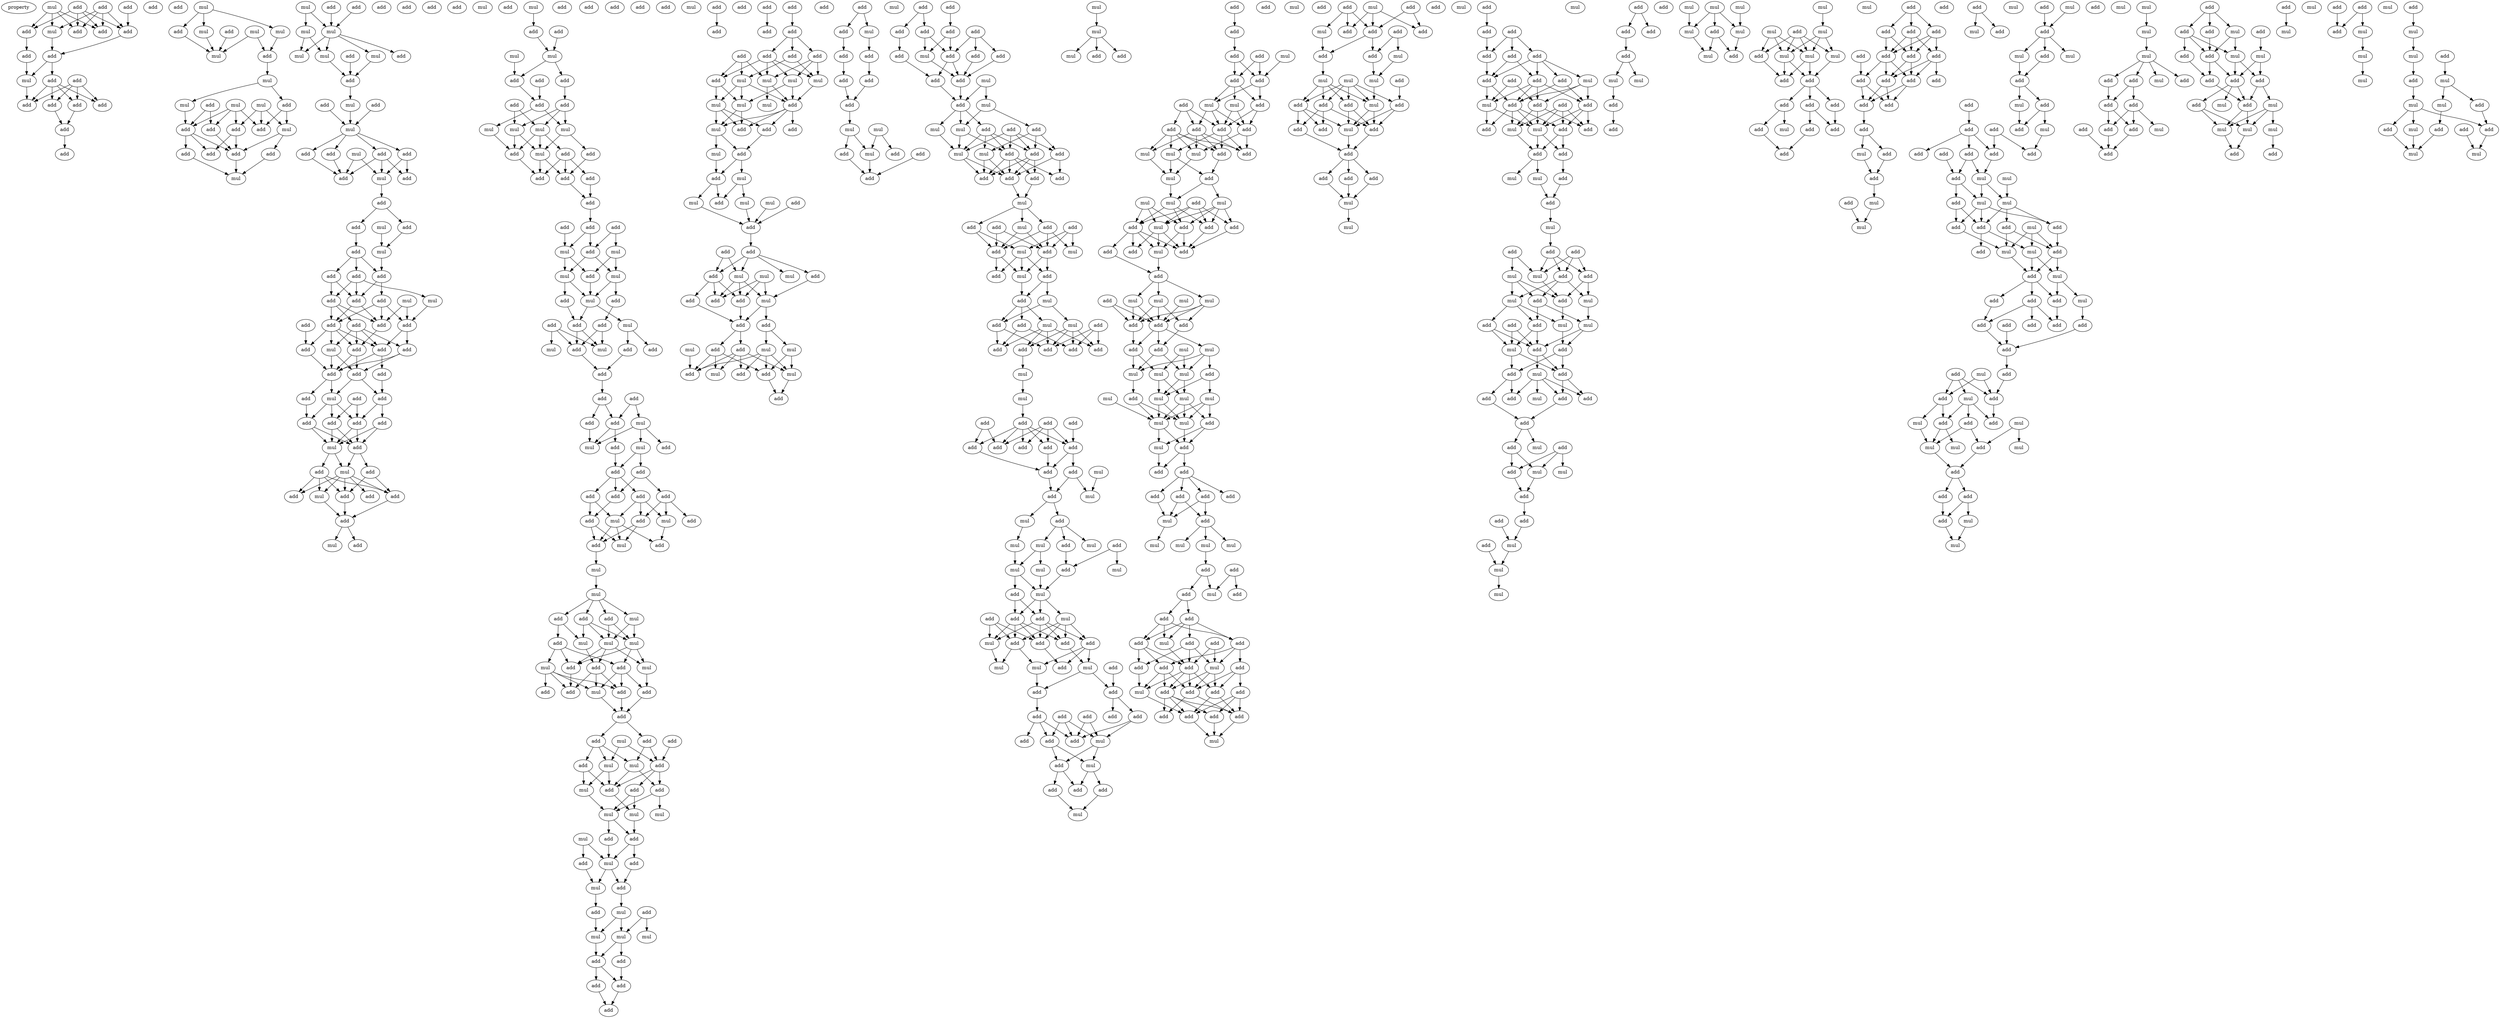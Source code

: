 digraph {
    node [fontcolor=black]
    property [mul=2,lf=1.8]
    0 [ label = add ];
    1 [ label = add ];
    2 [ label = add ];
    3 [ label = mul ];
    4 [ label = mul ];
    5 [ label = add ];
    6 [ label = add ];
    7 [ label = add ];
    8 [ label = add ];
    9 [ label = add ];
    10 [ label = add ];
    11 [ label = add ];
    12 [ label = mul ];
    13 [ label = add ];
    14 [ label = add ];
    15 [ label = add ];
    16 [ label = add ];
    17 [ label = add ];
    18 [ label = add ];
    19 [ label = add ];
    20 [ label = add ];
    21 [ label = add ];
    22 [ label = mul ];
    23 [ label = add ];
    24 [ label = mul ];
    25 [ label = mul ];
    26 [ label = mul ];
    27 [ label = add ];
    28 [ label = mul ];
    29 [ label = add ];
    30 [ label = mul ];
    31 [ label = mul ];
    32 [ label = mul ];
    33 [ label = mul ];
    34 [ label = add ];
    35 [ label = add ];
    36 [ label = add ];
    37 [ label = mul ];
    38 [ label = add ];
    39 [ label = add ];
    40 [ label = add ];
    41 [ label = add ];
    42 [ label = add ];
    43 [ label = add ];
    44 [ label = add ];
    45 [ label = mul ];
    46 [ label = add ];
    47 [ label = mul ];
    48 [ label = add ];
    49 [ label = mul ];
    50 [ label = mul ];
    51 [ label = mul ];
    52 [ label = mul ];
    53 [ label = add ];
    54 [ label = mul ];
    55 [ label = add ];
    56 [ label = add ];
    57 [ label = add ];
    58 [ label = add ];
    59 [ label = mul ];
    60 [ label = add ];
    61 [ label = add ];
    62 [ label = mul ];
    63 [ label = add ];
    64 [ label = add ];
    65 [ label = mul ];
    66 [ label = add ];
    67 [ label = add ];
    68 [ label = add ];
    69 [ label = add ];
    70 [ label = mul ];
    71 [ label = add ];
    72 [ label = mul ];
    73 [ label = add ];
    74 [ label = add ];
    75 [ label = add ];
    76 [ label = add ];
    77 [ label = add ];
    78 [ label = mul ];
    79 [ label = add ];
    80 [ label = add ];
    81 [ label = add ];
    82 [ label = mul ];
    83 [ label = add ];
    84 [ label = mul ];
    85 [ label = add ];
    86 [ label = add ];
    87 [ label = add ];
    88 [ label = add ];
    89 [ label = add ];
    90 [ label = add ];
    91 [ label = add ];
    92 [ label = mul ];
    93 [ label = add ];
    94 [ label = add ];
    95 [ label = add ];
    96 [ label = add ];
    97 [ label = add ];
    98 [ label = add ];
    99 [ label = add ];
    100 [ label = add ];
    101 [ label = mul ];
    102 [ label = add ];
    103 [ label = add ];
    104 [ label = add ];
    105 [ label = add ];
    106 [ label = add ];
    107 [ label = add ];
    108 [ label = mul ];
    109 [ label = add ];
    110 [ label = add ];
    111 [ label = add ];
    112 [ label = mul ];
    113 [ label = mul ];
    114 [ label = add ];
    115 [ label = add ];
    116 [ label = add ];
    117 [ label = mul ];
    118 [ label = add ];
    119 [ label = add ];
    120 [ label = mul ];
    121 [ label = add ];
    122 [ label = add ];
    123 [ label = mul ];
    124 [ label = add ];
    125 [ label = add ];
    126 [ label = mul ];
    127 [ label = mul ];
    128 [ label = add ];
    129 [ label = add ];
    130 [ label = add ];
    131 [ label = add ];
    132 [ label = add ];
    133 [ label = add ];
    134 [ label = mul ];
    135 [ label = mul ];
    136 [ label = mul ];
    137 [ label = mul ];
    138 [ label = mul ];
    139 [ label = add ];
    140 [ label = add ];
    141 [ label = add ];
    142 [ label = add ];
    143 [ label = add ];
    144 [ label = add ];
    145 [ label = add ];
    146 [ label = add ];
    147 [ label = add ];
    148 [ label = add ];
    149 [ label = add ];
    150 [ label = mul ];
    151 [ label = mul ];
    152 [ label = mul ];
    153 [ label = mul ];
    154 [ label = add ];
    155 [ label = add ];
    156 [ label = add ];
    157 [ label = mul ];
    158 [ label = add ];
    159 [ label = mul ];
    160 [ label = add ];
    161 [ label = add ];
    162 [ label = mul ];
    163 [ label = add ];
    164 [ label = add ];
    165 [ label = mul ];
    166 [ label = add ];
    167 [ label = add ];
    168 [ label = add ];
    169 [ label = add ];
    170 [ label = add ];
    171 [ label = mul ];
    172 [ label = add ];
    173 [ label = add ];
    174 [ label = add ];
    175 [ label = mul ];
    176 [ label = add ];
    177 [ label = mul ];
    178 [ label = add ];
    179 [ label = add ];
    180 [ label = add ];
    181 [ label = add ];
    182 [ label = add ];
    183 [ label = add ];
    184 [ label = add ];
    185 [ label = mul ];
    186 [ label = add ];
    187 [ label = mul ];
    188 [ label = add ];
    189 [ label = add ];
    190 [ label = add ];
    191 [ label = mul ];
    192 [ label = add ];
    193 [ label = add ];
    194 [ label = mul ];
    195 [ label = mul ];
    196 [ label = add ];
    197 [ label = add ];
    198 [ label = mul ];
    199 [ label = add ];
    200 [ label = add ];
    201 [ label = mul ];
    202 [ label = mul ];
    203 [ label = mul ];
    204 [ label = mul ];
    205 [ label = mul ];
    206 [ label = add ];
    207 [ label = add ];
    208 [ label = add ];
    209 [ label = mul ];
    210 [ label = add ];
    211 [ label = add ];
    212 [ label = add ];
    213 [ label = add ];
    214 [ label = add ];
    215 [ label = add ];
    216 [ label = mul ];
    217 [ label = add ];
    218 [ label = add ];
    219 [ label = add ];
    220 [ label = mul ];
    221 [ label = add ];
    222 [ label = mul ];
    223 [ label = mul ];
    224 [ label = add ];
    225 [ label = add ];
    226 [ label = add ];
    227 [ label = mul ];
    228 [ label = mul ];
    229 [ label = mul ];
    230 [ label = mul ];
    231 [ label = add ];
    232 [ label = add ];
    233 [ label = add ];
    234 [ label = add ];
    235 [ label = mul ];
    236 [ label = add ];
    237 [ label = mul ];
    238 [ label = add ];
    239 [ label = add ];
    240 [ label = add ];
    241 [ label = mul ];
    242 [ label = mul ];
    243 [ label = mul ];
    244 [ label = add ];
    245 [ label = mul ];
    246 [ label = add ];
    247 [ label = add ];
    248 [ label = add ];
    249 [ label = add ];
    250 [ label = add ];
    251 [ label = mul ];
    252 [ label = add ];
    253 [ label = add ];
    254 [ label = add ];
    255 [ label = add ];
    256 [ label = add ];
    257 [ label = add ];
    258 [ label = add ];
    259 [ label = add ];
    260 [ label = add ];
    261 [ label = add ];
    262 [ label = add ];
    263 [ label = mul ];
    264 [ label = mul ];
    265 [ label = mul ];
    266 [ label = add ];
    267 [ label = mul ];
    268 [ label = mul ];
    269 [ label = mul ];
    270 [ label = mul ];
    271 [ label = add ];
    272 [ label = add ];
    273 [ label = add ];
    274 [ label = add ];
    275 [ label = mul ];
    276 [ label = add ];
    277 [ label = add ];
    278 [ label = mul ];
    279 [ label = add ];
    280 [ label = mul ];
    281 [ label = add ];
    282 [ label = mul ];
    283 [ label = mul ];
    284 [ label = add ];
    285 [ label = mul ];
    286 [ label = add ];
    287 [ label = add ];
    288 [ label = add ];
    289 [ label = add ];
    290 [ label = add ];
    291 [ label = mul ];
    292 [ label = mul ];
    293 [ label = mul ];
    294 [ label = add ];
    295 [ label = add ];
    296 [ label = mul ];
    297 [ label = add ];
    298 [ label = add ];
    299 [ label = add ];
    300 [ label = add ];
    301 [ label = mul ];
    302 [ label = add ];
    303 [ label = mul ];
    304 [ label = mul ];
    305 [ label = mul ];
    306 [ label = add ];
    307 [ label = add ];
    308 [ label = mul ];
    309 [ label = add ];
    310 [ label = add ];
    311 [ label = add ];
    312 [ label = add ];
    313 [ label = mul ];
    314 [ label = add ];
    315 [ label = add ];
    316 [ label = add ];
    317 [ label = add ];
    318 [ label = add ];
    319 [ label = mul ];
    320 [ label = mul ];
    321 [ label = mul ];
    322 [ label = add ];
    323 [ label = mul ];
    324 [ label = add ];
    325 [ label = add ];
    326 [ label = add ];
    327 [ label = add ];
    328 [ label = add ];
    329 [ label = add ];
    330 [ label = add ];
    331 [ label = add ];
    332 [ label = add ];
    333 [ label = add ];
    334 [ label = add ];
    335 [ label = add ];
    336 [ label = mul ];
    337 [ label = add ];
    338 [ label = mul ];
    339 [ label = add ];
    340 [ label = add ];
    341 [ label = mul ];
    342 [ label = add ];
    343 [ label = mul ];
    344 [ label = add ];
    345 [ label = add ];
    346 [ label = mul ];
    347 [ label = add ];
    348 [ label = mul ];
    349 [ label = add ];
    350 [ label = mul ];
    351 [ label = add ];
    352 [ label = add ];
    353 [ label = add ];
    354 [ label = add ];
    355 [ label = add ];
    356 [ label = add ];
    357 [ label = mul ];
    358 [ label = mul ];
    359 [ label = add ];
    360 [ label = add ];
    361 [ label = add ];
    362 [ label = add ];
    363 [ label = add ];
    364 [ label = add ];
    365 [ label = mul ];
    366 [ label = mul ];
    367 [ label = mul ];
    368 [ label = add ];
    369 [ label = add ];
    370 [ label = add ];
    371 [ label = mul ];
    372 [ label = add ];
    373 [ label = add ];
    374 [ label = mul ];
    375 [ label = mul ];
    376 [ label = add ];
    377 [ label = add ];
    378 [ label = add ];
    379 [ label = add ];
    380 [ label = add ];
    381 [ label = add ];
    382 [ label = mul ];
    383 [ label = mul ];
    384 [ label = add ];
    385 [ label = add ];
    386 [ label = add ];
    387 [ label = add ];
    388 [ label = add ];
    389 [ label = add ];
    390 [ label = add ];
    391 [ label = add ];
    392 [ label = add ];
    393 [ label = add ];
    394 [ label = mul ];
    395 [ label = add ];
    396 [ label = add ];
    397 [ label = mul ];
    398 [ label = mul ];
    399 [ label = add ];
    400 [ label = add ];
    401 [ label = mul ];
    402 [ label = add ];
    403 [ label = mul ];
    404 [ label = mul ];
    405 [ label = mul ];
    406 [ label = mul ];
    407 [ label = mul ];
    408 [ label = add ];
    409 [ label = add ];
    410 [ label = mul ];
    411 [ label = add ];
    412 [ label = mul ];
    413 [ label = add ];
    414 [ label = add ];
    415 [ label = add ];
    416 [ label = add ];
    417 [ label = add ];
    418 [ label = mul ];
    419 [ label = add ];
    420 [ label = add ];
    421 [ label = mul ];
    422 [ label = mul ];
    423 [ label = add ];
    424 [ label = mul ];
    425 [ label = add ];
    426 [ label = add ];
    427 [ label = add ];
    428 [ label = add ];
    429 [ label = add ];
    430 [ label = add ];
    431 [ label = add ];
    432 [ label = add ];
    433 [ label = mul ];
    434 [ label = add ];
    435 [ label = add ];
    436 [ label = add ];
    437 [ label = mul ];
    438 [ label = add ];
    439 [ label = add ];
    440 [ label = mul ];
    441 [ label = add ];
    442 [ label = mul ];
    443 [ label = mul ];
    444 [ label = mul ];
    445 [ label = add ];
    446 [ label = add ];
    447 [ label = add ];
    448 [ label = add ];
    449 [ label = add ];
    450 [ label = mul ];
    451 [ label = add ];
    452 [ label = add ];
    453 [ label = mul ];
    454 [ label = add ];
    455 [ label = add ];
    456 [ label = add ];
    457 [ label = mul ];
    458 [ label = add ];
    459 [ label = add ];
    460 [ label = mul ];
    461 [ label = add ];
    462 [ label = add ];
    463 [ label = add ];
    464 [ label = add ];
    465 [ label = mul ];
    466 [ label = add ];
    467 [ label = mul ];
    468 [ label = mul ];
    469 [ label = add ];
    470 [ label = mul ];
    471 [ label = add ];
    472 [ label = mul ];
    473 [ label = add ];
    474 [ label = mul ];
    475 [ label = mul ];
    476 [ label = add ];
    477 [ label = add ];
    478 [ label = mul ];
    479 [ label = add ];
    480 [ label = add ];
    481 [ label = add ];
    482 [ label = mul ];
    483 [ label = add ];
    484 [ label = add ];
    485 [ label = add ];
    486 [ label = mul ];
    487 [ label = mul ];
    488 [ label = mul ];
    489 [ label = mul ];
    490 [ label = add ];
    491 [ label = add ];
    492 [ label = add ];
    493 [ label = add ];
    494 [ label = add ];
    495 [ label = mul ];
    496 [ label = mul ];
    497 [ label = add ];
    498 [ label = add ];
    499 [ label = mul ];
    500 [ label = mul ];
    501 [ label = mul ];
    502 [ label = mul ];
    503 [ label = mul ];
    504 [ label = add ];
    505 [ label = mul ];
    506 [ label = mul ];
    507 [ label = add ];
    508 [ label = mul ];
    509 [ label = mul ];
    510 [ label = mul ];
    511 [ label = add ];
    512 [ label = add ];
    513 [ label = add ];
    514 [ label = add ];
    515 [ label = add ];
    516 [ label = add ];
    517 [ label = add ];
    518 [ label = mul ];
    519 [ label = add ];
    520 [ label = mul ];
    521 [ label = mul ];
    522 [ label = mul ];
    523 [ label = mul ];
    524 [ label = add ];
    525 [ label = add ];
    526 [ label = add ];
    527 [ label = mul ];
    528 [ label = add ];
    529 [ label = add ];
    530 [ label = add ];
    531 [ label = add ];
    532 [ label = add ];
    533 [ label = mul ];
    534 [ label = add ];
    535 [ label = add ];
    536 [ label = add ];
    537 [ label = add ];
    538 [ label = mul ];
    539 [ label = add ];
    540 [ label = add ];
    541 [ label = add ];
    542 [ label = add ];
    543 [ label = mul ];
    544 [ label = add ];
    545 [ label = add ];
    546 [ label = add ];
    547 [ label = add ];
    548 [ label = add ];
    549 [ label = add ];
    550 [ label = mul ];
    551 [ label = add ];
    552 [ label = add ];
    553 [ label = mul ];
    554 [ label = mul ];
    555 [ label = add ];
    556 [ label = add ];
    557 [ label = add ];
    558 [ label = add ];
    559 [ label = add ];
    560 [ label = mul ];
    561 [ label = add ];
    562 [ label = mul ];
    563 [ label = add ];
    564 [ label = mul ];
    565 [ label = mul ];
    566 [ label = mul ];
    567 [ label = add ];
    568 [ label = add ];
    569 [ label = add ];
    570 [ label = add ];
    571 [ label = add ];
    572 [ label = mul ];
    573 [ label = add ];
    574 [ label = add ];
    575 [ label = add ];
    576 [ label = add ];
    577 [ label = add ];
    578 [ label = add ];
    579 [ label = add ];
    580 [ label = mul ];
    581 [ label = mul ];
    582 [ label = mul ];
    583 [ label = add ];
    584 [ label = add ];
    585 [ label = add ];
    586 [ label = add ];
    587 [ label = add ];
    588 [ label = add ];
    589 [ label = add ];
    590 [ label = add ];
    591 [ label = mul ];
    592 [ label = add ];
    593 [ label = add ];
    594 [ label = add ];
    595 [ label = mul ];
    596 [ label = add ];
    597 [ label = add ];
    598 [ label = add ];
    599 [ label = add ];
    600 [ label = add ];
    601 [ label = mul ];
    602 [ label = mul ];
    603 [ label = add ];
    604 [ label = add ];
    605 [ label = add ];
    606 [ label = mul ];
    607 [ label = mul ];
    608 [ label = mul ];
    609 [ label = add ];
    610 [ label = add ];
    611 [ label = mul ];
    612 [ label = add ];
    613 [ label = add ];
    614 [ label = add ];
    615 [ label = add ];
    616 [ label = add ];
    617 [ label = mul ];
    618 [ label = mul ];
    619 [ label = mul ];
    620 [ label = mul ];
    621 [ label = add ];
    622 [ label = add ];
    623 [ label = mul ];
    624 [ label = add ];
    625 [ label = add ];
    626 [ label = add ];
    627 [ label = mul ];
    628 [ label = add ];
    629 [ label = mul ];
    630 [ label = add ];
    631 [ label = add ];
    632 [ label = mul ];
    633 [ label = add ];
    634 [ label = add ];
    635 [ label = add ];
    636 [ label = add ];
    637 [ label = add ];
    638 [ label = mul ];
    639 [ label = add ];
    640 [ label = mul ];
    641 [ label = add ];
    642 [ label = add ];
    643 [ label = mul ];
    644 [ label = mul ];
    645 [ label = add ];
    646 [ label = add ];
    647 [ label = add ];
    648 [ label = add ];
    649 [ label = add ];
    650 [ label = mul ];
    651 [ label = mul ];
    652 [ label = mul ];
    653 [ label = add ];
    654 [ label = add ];
    655 [ label = add ];
    656 [ label = add ];
    657 [ label = add ];
    658 [ label = mul ];
    659 [ label = mul ];
    660 [ label = add ];
    661 [ label = add ];
    662 [ label = mul ];
    663 [ label = mul ];
    664 [ label = mul ];
    665 [ label = mul ];
    666 [ label = mul ];
    667 [ label = add ];
    668 [ label = mul ];
    669 [ label = add ];
    670 [ label = mul ];
    671 [ label = add ];
    672 [ label = mul ];
    673 [ label = mul ];
    674 [ label = mul ];
    675 [ label = mul ];
    676 [ label = mul ];
    677 [ label = add ];
    678 [ label = add ];
    679 [ label = add ];
    680 [ label = add ];
    681 [ label = add ];
    682 [ label = add ];
    683 [ label = add ];
    684 [ label = add ];
    685 [ label = mul ];
    686 [ label = add ];
    687 [ label = mul ];
    688 [ label = add ];
    689 [ label = add ];
    690 [ label = add ];
    691 [ label = add ];
    692 [ label = add ];
    693 [ label = add ];
    694 [ label = add ];
    695 [ label = add ];
    696 [ label = add ];
    697 [ label = add ];
    698 [ label = add ];
    699 [ label = add ];
    700 [ label = add ];
    701 [ label = add ];
    702 [ label = add ];
    703 [ label = add ];
    704 [ label = mul ];
    705 [ label = add ];
    706 [ label = add ];
    707 [ label = add ];
    708 [ label = add ];
    709 [ label = mul ];
    710 [ label = mul ];
    711 [ label = add ];
    712 [ label = mul ];
    713 [ label = add ];
    714 [ label = mul ];
    715 [ label = mul ];
    716 [ label = add ];
    717 [ label = add ];
    718 [ label = add ];
    719 [ label = add ];
    720 [ label = mul ];
    721 [ label = mul ];
    722 [ label = add ];
    723 [ label = add ];
    724 [ label = mul ];
    725 [ label = add ];
    726 [ label = mul ];
    727 [ label = add ];
    728 [ label = add ];
    729 [ label = add ];
    730 [ label = add ];
    731 [ label = add ];
    732 [ label = add ];
    733 [ label = add ];
    734 [ label = add ];
    735 [ label = mul ];
    736 [ label = add ];
    737 [ label = mul ];
    738 [ label = mul ];
    739 [ label = mul ];
    740 [ label = add ];
    741 [ label = add ];
    742 [ label = add ];
    743 [ label = add ];
    744 [ label = mul ];
    745 [ label = add ];
    746 [ label = add ];
    747 [ label = mul ];
    748 [ label = add ];
    749 [ label = mul ];
    750 [ label = mul ];
    751 [ label = add ];
    752 [ label = add ];
    753 [ label = add ];
    754 [ label = add ];
    755 [ label = mul ];
    756 [ label = add ];
    757 [ label = add ];
    758 [ label = add ];
    759 [ label = add ];
    760 [ label = add ];
    761 [ label = add ];
    762 [ label = add ];
    763 [ label = add ];
    764 [ label = mul ];
    765 [ label = mul ];
    766 [ label = add ];
    767 [ label = add ];
    768 [ label = mul ];
    769 [ label = add ];
    770 [ label = add ];
    771 [ label = add ];
    772 [ label = mul ];
    773 [ label = add ];
    774 [ label = mul ];
    775 [ label = mul ];
    776 [ label = mul ];
    777 [ label = add ];
    778 [ label = mul ];
    779 [ label = add ];
    780 [ label = add ];
    781 [ label = add ];
    782 [ label = mul ];
    783 [ label = mul ];
    784 [ label = mul ];
    785 [ label = mul ];
    786 [ label = mul ];
    787 [ label = add ];
    788 [ label = mul ];
    789 [ label = add ];
    790 [ label = add ];
    791 [ label = add ];
    792 [ label = add ];
    793 [ label = add ];
    794 [ label = mul ];
    795 [ label = add ];
    796 [ label = add ];
    797 [ label = add ];
    798 [ label = add ];
    799 [ label = mul ];
    800 [ label = add ];
    801 [ label = add ];
    802 [ label = add ];
    803 [ label = add ];
    804 [ label = mul ];
    805 [ label = mul ];
    806 [ label = add ];
    807 [ label = mul ];
    808 [ label = add ];
    809 [ label = add ];
    810 [ label = add ];
    811 [ label = add ];
    812 [ label = add ];
    813 [ label = mul ];
    814 [ label = add ];
    815 [ label = mul ];
    816 [ label = mul ];
    817 [ label = mul ];
    818 [ label = mul ];
    819 [ label = add ];
    820 [ label = add ];
    821 [ label = mul ];
    822 [ label = add ];
    823 [ label = add ];
    824 [ label = add ];
    825 [ label = mul ];
    826 [ label = mul ];
    827 [ label = mul ];
    828 [ label = mul ];
    829 [ label = add ];
    830 [ label = mul ];
    831 [ label = mul ];
    832 [ label = add ];
    833 [ label = mul ];
    834 [ label = add ];
    835 [ label = mul ];
    836 [ label = add ];
    837 [ label = mul ];
    838 [ label = add ];
    839 [ label = mul ];
    840 [ label = add ];
    841 [ label = add ];
    842 [ label = add ];
    843 [ label = mul ];
    844 [ label = mul ];
    0 -> 5 [ name = 0 ];
    0 -> 6 [ name = 1 ];
    0 -> 7 [ name = 2 ];
    0 -> 8 [ name = 3 ];
    1 -> 4 [ name = 4 ];
    1 -> 6 [ name = 5 ];
    1 -> 7 [ name = 6 ];
    1 -> 8 [ name = 7 ];
    2 -> 6 [ name = 8 ];
    3 -> 4 [ name = 9 ];
    3 -> 5 [ name = 10 ];
    3 -> 7 [ name = 11 ];
    3 -> 8 [ name = 12 ];
    4 -> 10 [ name = 13 ];
    5 -> 9 [ name = 14 ];
    6 -> 10 [ name = 15 ];
    9 -> 12 [ name = 16 ];
    10 -> 11 [ name = 17 ];
    10 -> 12 [ name = 18 ];
    11 -> 14 [ name = 19 ];
    11 -> 16 [ name = 20 ];
    11 -> 17 [ name = 21 ];
    11 -> 18 [ name = 22 ];
    12 -> 14 [ name = 23 ];
    13 -> 14 [ name = 24 ];
    13 -> 16 [ name = 25 ];
    13 -> 17 [ name = 26 ];
    13 -> 18 [ name = 27 ];
    17 -> 19 [ name = 28 ];
    18 -> 19 [ name = 29 ];
    19 -> 20 [ name = 30 ];
    22 -> 23 [ name = 31 ];
    22 -> 24 [ name = 32 ];
    22 -> 26 [ name = 33 ];
    23 -> 28 [ name = 34 ];
    24 -> 28 [ name = 35 ];
    25 -> 28 [ name = 36 ];
    25 -> 29 [ name = 37 ];
    26 -> 29 [ name = 38 ];
    27 -> 28 [ name = 39 ];
    29 -> 30 [ name = 40 ];
    30 -> 31 [ name = 41 ];
    30 -> 35 [ name = 42 ];
    31 -> 36 [ name = 43 ];
    32 -> 37 [ name = 44 ];
    32 -> 38 [ name = 45 ];
    32 -> 40 [ name = 46 ];
    33 -> 36 [ name = 47 ];
    33 -> 38 [ name = 48 ];
    33 -> 39 [ name = 49 ];
    33 -> 40 [ name = 50 ];
    34 -> 36 [ name = 51 ];
    34 -> 39 [ name = 52 ];
    35 -> 37 [ name = 53 ];
    35 -> 40 [ name = 54 ];
    36 -> 41 [ name = 55 ];
    36 -> 42 [ name = 56 ];
    36 -> 44 [ name = 57 ];
    37 -> 42 [ name = 58 ];
    37 -> 43 [ name = 59 ];
    38 -> 42 [ name = 60 ];
    38 -> 44 [ name = 61 ];
    39 -> 42 [ name = 62 ];
    41 -> 45 [ name = 63 ];
    42 -> 45 [ name = 64 ];
    43 -> 45 [ name = 65 ];
    46 -> 50 [ name = 66 ];
    47 -> 49 [ name = 67 ];
    47 -> 50 [ name = 68 ];
    48 -> 50 [ name = 69 ];
    49 -> 51 [ name = 70 ];
    49 -> 52 [ name = 71 ];
    50 -> 51 [ name = 72 ];
    50 -> 52 [ name = 73 ];
    50 -> 54 [ name = 74 ];
    50 -> 55 [ name = 75 ];
    52 -> 56 [ name = 76 ];
    53 -> 56 [ name = 77 ];
    54 -> 56 [ name = 78 ];
    56 -> 59 [ name = 79 ];
    57 -> 62 [ name = 80 ];
    59 -> 62 [ name = 81 ];
    60 -> 62 [ name = 82 ];
    62 -> 63 [ name = 83 ];
    62 -> 64 [ name = 84 ];
    62 -> 66 [ name = 85 ];
    62 -> 67 [ name = 86 ];
    63 -> 68 [ name = 87 ];
    64 -> 68 [ name = 88 ];
    65 -> 68 [ name = 89 ];
    65 -> 70 [ name = 90 ];
    66 -> 69 [ name = 91 ];
    66 -> 70 [ name = 92 ];
    67 -> 68 [ name = 93 ];
    67 -> 69 [ name = 94 ];
    67 -> 70 [ name = 95 ];
    70 -> 71 [ name = 96 ];
    71 -> 74 [ name = 97 ];
    71 -> 76 [ name = 98 ];
    72 -> 78 [ name = 99 ];
    74 -> 78 [ name = 100 ];
    76 -> 77 [ name = 101 ];
    77 -> 79 [ name = 102 ];
    77 -> 80 [ name = 103 ];
    77 -> 81 [ name = 104 ];
    78 -> 79 [ name = 105 ];
    79 -> 83 [ name = 106 ];
    79 -> 85 [ name = 107 ];
    80 -> 85 [ name = 108 ];
    80 -> 86 [ name = 109 ];
    81 -> 84 [ name = 110 ];
    81 -> 85 [ name = 111 ];
    81 -> 86 [ name = 112 ];
    82 -> 87 [ name = 113 ];
    82 -> 89 [ name = 114 ];
    83 -> 87 [ name = 115 ];
    83 -> 89 [ name = 116 ];
    83 -> 91 [ name = 117 ];
    84 -> 89 [ name = 118 ];
    85 -> 87 [ name = 119 ];
    85 -> 91 [ name = 120 ];
    86 -> 87 [ name = 121 ];
    86 -> 90 [ name = 122 ];
    86 -> 91 [ name = 123 ];
    87 -> 93 [ name = 124 ];
    88 -> 95 [ name = 125 ];
    89 -> 94 [ name = 126 ];
    89 -> 96 [ name = 127 ];
    90 -> 92 [ name = 128 ];
    90 -> 93 [ name = 129 ];
    90 -> 94 [ name = 130 ];
    90 -> 96 [ name = 131 ];
    91 -> 92 [ name = 132 ];
    91 -> 93 [ name = 133 ];
    91 -> 95 [ name = 134 ];
    91 -> 96 [ name = 135 ];
    92 -> 97 [ name = 136 ];
    92 -> 98 [ name = 137 ];
    93 -> 97 [ name = 138 ];
    93 -> 98 [ name = 139 ];
    94 -> 97 [ name = 140 ];
    94 -> 98 [ name = 141 ];
    95 -> 97 [ name = 142 ];
    96 -> 97 [ name = 143 ];
    96 -> 99 [ name = 144 ];
    97 -> 100 [ name = 145 ];
    97 -> 101 [ name = 146 ];
    98 -> 101 [ name = 147 ];
    98 -> 102 [ name = 148 ];
    99 -> 102 [ name = 149 ];
    100 -> 106 [ name = 150 ];
    101 -> 104 [ name = 151 ];
    101 -> 106 [ name = 152 ];
    101 -> 107 [ name = 153 ];
    102 -> 105 [ name = 154 ];
    102 -> 107 [ name = 155 ];
    103 -> 104 [ name = 156 ];
    103 -> 107 [ name = 157 ];
    104 -> 108 [ name = 158 ];
    104 -> 109 [ name = 159 ];
    105 -> 108 [ name = 160 ];
    105 -> 109 [ name = 161 ];
    106 -> 108 [ name = 162 ];
    106 -> 109 [ name = 163 ];
    107 -> 108 [ name = 164 ];
    107 -> 109 [ name = 165 ];
    108 -> 111 [ name = 166 ];
    108 -> 113 [ name = 167 ];
    109 -> 110 [ name = 168 ];
    109 -> 113 [ name = 169 ];
    110 -> 116 [ name = 170 ];
    110 -> 118 [ name = 171 ];
    111 -> 115 [ name = 172 ];
    111 -> 116 [ name = 173 ];
    111 -> 117 [ name = 174 ];
    111 -> 118 [ name = 175 ];
    113 -> 114 [ name = 176 ];
    113 -> 115 [ name = 177 ];
    113 -> 116 [ name = 178 ];
    113 -> 117 [ name = 179 ];
    113 -> 118 [ name = 180 ];
    116 -> 119 [ name = 181 ];
    117 -> 119 [ name = 182 ];
    118 -> 119 [ name = 183 ];
    119 -> 120 [ name = 184 ];
    119 -> 122 [ name = 185 ];
    123 -> 125 [ name = 186 ];
    124 -> 126 [ name = 187 ];
    125 -> 126 [ name = 188 ];
    126 -> 128 [ name = 189 ];
    126 -> 129 [ name = 190 ];
    127 -> 128 [ name = 191 ];
    128 -> 133 [ name = 192 ];
    129 -> 131 [ name = 193 ];
    130 -> 133 [ name = 194 ];
    131 -> 134 [ name = 195 ];
    131 -> 135 [ name = 196 ];
    131 -> 136 [ name = 197 ];
    132 -> 134 [ name = 198 ];
    132 -> 136 [ name = 199 ];
    133 -> 135 [ name = 200 ];
    133 -> 137 [ name = 201 ];
    134 -> 138 [ name = 202 ];
    134 -> 140 [ name = 203 ];
    135 -> 138 [ name = 204 ];
    135 -> 139 [ name = 205 ];
    136 -> 138 [ name = 206 ];
    136 -> 140 [ name = 207 ];
    136 -> 141 [ name = 208 ];
    137 -> 140 [ name = 209 ];
    138 -> 143 [ name = 210 ];
    138 -> 144 [ name = 211 ];
    139 -> 144 [ name = 212 ];
    140 -> 143 [ name = 213 ];
    141 -> 142 [ name = 214 ];
    141 -> 143 [ name = 215 ];
    141 -> 144 [ name = 216 ];
    142 -> 145 [ name = 217 ];
    144 -> 145 [ name = 218 ];
    145 -> 146 [ name = 219 ];
    146 -> 149 [ name = 220 ];
    146 -> 151 [ name = 221 ];
    147 -> 149 [ name = 222 ];
    147 -> 150 [ name = 223 ];
    148 -> 151 [ name = 224 ];
    149 -> 152 [ name = 225 ];
    149 -> 153 [ name = 226 ];
    150 -> 153 [ name = 227 ];
    150 -> 154 [ name = 228 ];
    151 -> 152 [ name = 229 ];
    151 -> 154 [ name = 230 ];
    152 -> 155 [ name = 231 ];
    152 -> 157 [ name = 232 ];
    153 -> 156 [ name = 233 ];
    153 -> 157 [ name = 234 ];
    154 -> 157 [ name = 235 ];
    155 -> 158 [ name = 236 ];
    156 -> 161 [ name = 237 ];
    157 -> 158 [ name = 238 ];
    157 -> 159 [ name = 239 ];
    158 -> 164 [ name = 240 ];
    158 -> 165 [ name = 241 ];
    159 -> 163 [ name = 242 ];
    159 -> 166 [ name = 243 ];
    160 -> 162 [ name = 244 ];
    160 -> 164 [ name = 245 ];
    160 -> 165 [ name = 246 ];
    161 -> 164 [ name = 247 ];
    161 -> 165 [ name = 248 ];
    164 -> 167 [ name = 249 ];
    166 -> 167 [ name = 250 ];
    167 -> 169 [ name = 251 ];
    169 -> 172 [ name = 252 ];
    169 -> 173 [ name = 253 ];
    170 -> 171 [ name = 254 ];
    170 -> 172 [ name = 255 ];
    171 -> 175 [ name = 256 ];
    171 -> 176 [ name = 257 ];
    171 -> 177 [ name = 258 ];
    172 -> 174 [ name = 259 ];
    172 -> 177 [ name = 260 ];
    173 -> 177 [ name = 261 ];
    174 -> 178 [ name = 262 ];
    175 -> 178 [ name = 263 ];
    175 -> 179 [ name = 264 ];
    178 -> 181 [ name = 265 ];
    178 -> 183 [ name = 266 ];
    178 -> 184 [ name = 267 ];
    179 -> 180 [ name = 268 ];
    179 -> 181 [ name = 269 ];
    180 -> 187 [ name = 270 ];
    180 -> 188 [ name = 271 ];
    180 -> 189 [ name = 272 ];
    181 -> 186 [ name = 273 ];
    183 -> 185 [ name = 274 ];
    183 -> 187 [ name = 275 ];
    183 -> 188 [ name = 276 ];
    184 -> 185 [ name = 277 ];
    184 -> 186 [ name = 278 ];
    185 -> 190 [ name = 279 ];
    185 -> 191 [ name = 280 ];
    185 -> 192 [ name = 281 ];
    186 -> 191 [ name = 282 ];
    186 -> 192 [ name = 283 ];
    187 -> 190 [ name = 284 ];
    188 -> 191 [ name = 285 ];
    188 -> 192 [ name = 286 ];
    192 -> 194 [ name = 287 ];
    194 -> 195 [ name = 288 ];
    195 -> 196 [ name = 289 ];
    195 -> 197 [ name = 290 ];
    195 -> 198 [ name = 291 ];
    195 -> 199 [ name = 292 ];
    196 -> 201 [ name = 293 ];
    196 -> 202 [ name = 294 ];
    196 -> 203 [ name = 295 ];
    197 -> 200 [ name = 296 ];
    197 -> 201 [ name = 297 ];
    198 -> 202 [ name = 298 ];
    198 -> 203 [ name = 299 ];
    199 -> 202 [ name = 300 ];
    199 -> 203 [ name = 301 ];
    200 -> 205 [ name = 302 ];
    200 -> 206 [ name = 303 ];
    200 -> 207 [ name = 304 ];
    201 -> 208 [ name = 305 ];
    202 -> 204 [ name = 306 ];
    202 -> 206 [ name = 307 ];
    202 -> 207 [ name = 308 ];
    203 -> 204 [ name = 309 ];
    203 -> 206 [ name = 310 ];
    203 -> 208 [ name = 311 ];
    204 -> 213 [ name = 312 ];
    205 -> 209 [ name = 313 ];
    205 -> 210 [ name = 314 ];
    205 -> 211 [ name = 315 ];
    205 -> 212 [ name = 316 ];
    206 -> 211 [ name = 317 ];
    207 -> 209 [ name = 318 ];
    207 -> 210 [ name = 319 ];
    207 -> 213 [ name = 320 ];
    208 -> 209 [ name = 321 ];
    208 -> 210 [ name = 322 ];
    208 -> 211 [ name = 323 ];
    209 -> 214 [ name = 324 ];
    210 -> 214 [ name = 325 ];
    213 -> 214 [ name = 326 ];
    214 -> 215 [ name = 327 ];
    214 -> 218 [ name = 328 ];
    215 -> 220 [ name = 329 ];
    215 -> 221 [ name = 330 ];
    216 -> 221 [ name = 331 ];
    216 -> 222 [ name = 332 ];
    217 -> 221 [ name = 333 ];
    218 -> 219 [ name = 334 ];
    218 -> 220 [ name = 335 ];
    218 -> 222 [ name = 336 ];
    219 -> 223 [ name = 337 ];
    219 -> 225 [ name = 338 ];
    220 -> 224 [ name = 339 ];
    220 -> 225 [ name = 340 ];
    221 -> 224 [ name = 341 ];
    221 -> 225 [ name = 342 ];
    221 -> 226 [ name = 343 ];
    222 -> 223 [ name = 344 ];
    222 -> 225 [ name = 345 ];
    223 -> 228 [ name = 346 ];
    224 -> 227 [ name = 347 ];
    224 -> 228 [ name = 348 ];
    225 -> 229 [ name = 349 ];
    226 -> 228 [ name = 350 ];
    226 -> 229 [ name = 351 ];
    228 -> 231 [ name = 352 ];
    228 -> 232 [ name = 353 ];
    229 -> 232 [ name = 354 ];
    230 -> 234 [ name = 355 ];
    230 -> 235 [ name = 356 ];
    231 -> 235 [ name = 357 ];
    232 -> 233 [ name = 358 ];
    232 -> 235 [ name = 359 ];
    233 -> 238 [ name = 360 ];
    234 -> 237 [ name = 361 ];
    235 -> 237 [ name = 362 ];
    235 -> 238 [ name = 363 ];
    237 -> 239 [ name = 364 ];
    238 -> 241 [ name = 365 ];
    239 -> 245 [ name = 366 ];
    240 -> 242 [ name = 367 ];
    240 -> 243 [ name = 368 ];
    241 -> 243 [ name = 369 ];
    241 -> 245 [ name = 370 ];
    243 -> 246 [ name = 371 ];
    243 -> 247 [ name = 372 ];
    245 -> 247 [ name = 373 ];
    246 -> 248 [ name = 374 ];
    247 -> 248 [ name = 375 ];
    247 -> 249 [ name = 376 ];
    248 -> 250 [ name = 377 ];
    249 -> 250 [ name = 378 ];
    252 -> 253 [ name = 379 ];
    255 -> 257 [ name = 380 ];
    256 -> 258 [ name = 381 ];
    258 -> 260 [ name = 382 ];
    258 -> 261 [ name = 383 ];
    258 -> 262 [ name = 384 ];
    259 -> 264 [ name = 385 ];
    259 -> 265 [ name = 386 ];
    259 -> 266 [ name = 387 ];
    260 -> 263 [ name = 388 ];
    260 -> 265 [ name = 389 ];
    261 -> 263 [ name = 390 ];
    261 -> 264 [ name = 391 ];
    261 -> 266 [ name = 392 ];
    261 -> 267 [ name = 393 ];
    262 -> 263 [ name = 394 ];
    262 -> 264 [ name = 395 ];
    262 -> 267 [ name = 396 ];
    263 -> 271 [ name = 397 ];
    264 -> 270 [ name = 398 ];
    264 -> 271 [ name = 399 ];
    265 -> 268 [ name = 400 ];
    265 -> 269 [ name = 401 ];
    265 -> 271 [ name = 402 ];
    266 -> 268 [ name = 403 ];
    266 -> 269 [ name = 404 ];
    267 -> 269 [ name = 405 ];
    267 -> 271 [ name = 406 ];
    268 -> 272 [ name = 407 ];
    268 -> 275 [ name = 408 ];
    268 -> 276 [ name = 409 ];
    269 -> 275 [ name = 410 ];
    269 -> 276 [ name = 411 ];
    271 -> 272 [ name = 412 ];
    271 -> 274 [ name = 413 ];
    271 -> 275 [ name = 414 ];
    271 -> 276 [ name = 415 ];
    272 -> 277 [ name = 416 ];
    275 -> 277 [ name = 417 ];
    275 -> 278 [ name = 418 ];
    277 -> 279 [ name = 419 ];
    277 -> 280 [ name = 420 ];
    278 -> 279 [ name = 421 ];
    279 -> 281 [ name = 422 ];
    279 -> 283 [ name = 423 ];
    280 -> 281 [ name = 424 ];
    280 -> 285 [ name = 425 ];
    282 -> 286 [ name = 426 ];
    283 -> 286 [ name = 427 ];
    284 -> 286 [ name = 428 ];
    285 -> 286 [ name = 429 ];
    286 -> 287 [ name = 430 ];
    287 -> 289 [ name = 431 ];
    287 -> 290 [ name = 432 ];
    287 -> 292 [ name = 433 ];
    287 -> 293 [ name = 434 ];
    288 -> 289 [ name = 435 ];
    288 -> 293 [ name = 436 ];
    289 -> 294 [ name = 437 ];
    289 -> 295 [ name = 438 ];
    289 -> 297 [ name = 439 ];
    290 -> 296 [ name = 440 ];
    291 -> 294 [ name = 441 ];
    291 -> 295 [ name = 442 ];
    291 -> 296 [ name = 443 ];
    293 -> 294 [ name = 444 ];
    293 -> 295 [ name = 445 ];
    293 -> 296 [ name = 446 ];
    294 -> 299 [ name = 447 ];
    296 -> 298 [ name = 448 ];
    296 -> 299 [ name = 449 ];
    297 -> 299 [ name = 450 ];
    298 -> 303 [ name = 451 ];
    298 -> 304 [ name = 452 ];
    299 -> 300 [ name = 453 ];
    299 -> 302 [ name = 454 ];
    300 -> 305 [ name = 455 ];
    300 -> 306 [ name = 456 ];
    300 -> 308 [ name = 457 ];
    300 -> 309 [ name = 458 ];
    301 -> 306 [ name = 459 ];
    302 -> 306 [ name = 460 ];
    302 -> 307 [ name = 461 ];
    302 -> 308 [ name = 462 ];
    303 -> 305 [ name = 463 ];
    303 -> 307 [ name = 464 ];
    304 -> 305 [ name = 465 ];
    304 -> 306 [ name = 466 ];
    304 -> 307 [ name = 467 ];
    304 -> 309 [ name = 468 ];
    305 -> 310 [ name = 469 ];
    307 -> 310 [ name = 470 ];
    311 -> 312 [ name = 471 ];
    311 -> 313 [ name = 472 ];
    312 -> 314 [ name = 473 ];
    313 -> 315 [ name = 474 ];
    314 -> 317 [ name = 475 ];
    315 -> 316 [ name = 476 ];
    316 -> 318 [ name = 477 ];
    317 -> 318 [ name = 478 ];
    318 -> 319 [ name = 479 ];
    319 -> 322 [ name = 480 ];
    319 -> 323 [ name = 481 ];
    320 -> 323 [ name = 482 ];
    320 -> 324 [ name = 483 ];
    322 -> 326 [ name = 484 ];
    323 -> 326 [ name = 485 ];
    325 -> 326 [ name = 486 ];
    327 -> 329 [ name = 487 ];
    327 -> 330 [ name = 488 ];
    328 -> 332 [ name = 489 ];
    329 -> 334 [ name = 490 ];
    330 -> 335 [ name = 491 ];
    330 -> 336 [ name = 492 ];
    331 -> 333 [ name = 493 ];
    331 -> 335 [ name = 494 ];
    331 -> 337 [ name = 495 ];
    332 -> 335 [ name = 496 ];
    332 -> 336 [ name = 497 ];
    333 -> 339 [ name = 498 ];
    334 -> 340 [ name = 499 ];
    335 -> 339 [ name = 500 ];
    335 -> 340 [ name = 501 ];
    336 -> 339 [ name = 502 ];
    337 -> 339 [ name = 503 ];
    338 -> 341 [ name = 504 ];
    338 -> 342 [ name = 505 ];
    339 -> 342 [ name = 506 ];
    340 -> 342 [ name = 507 ];
    341 -> 345 [ name = 508 ];
    341 -> 346 [ name = 509 ];
    342 -> 343 [ name = 510 ];
    342 -> 344 [ name = 511 ];
    342 -> 346 [ name = 512 ];
    343 -> 348 [ name = 513 ];
    344 -> 348 [ name = 514 ];
    344 -> 350 [ name = 515 ];
    344 -> 351 [ name = 516 ];
    344 -> 352 [ name = 517 ];
    345 -> 349 [ name = 518 ];
    345 -> 350 [ name = 519 ];
    345 -> 351 [ name = 520 ];
    346 -> 348 [ name = 521 ];
    346 -> 352 [ name = 522 ];
    347 -> 348 [ name = 523 ];
    347 -> 349 [ name = 524 ];
    347 -> 351 [ name = 525 ];
    347 -> 352 [ name = 526 ];
    348 -> 353 [ name = 527 ];
    348 -> 355 [ name = 528 ];
    349 -> 353 [ name = 529 ];
    349 -> 354 [ name = 530 ];
    350 -> 353 [ name = 531 ];
    350 -> 355 [ name = 532 ];
    351 -> 353 [ name = 533 ];
    351 -> 355 [ name = 534 ];
    351 -> 356 [ name = 535 ];
    352 -> 353 [ name = 536 ];
    352 -> 354 [ name = 537 ];
    352 -> 355 [ name = 538 ];
    352 -> 356 [ name = 539 ];
    353 -> 357 [ name = 540 ];
    356 -> 357 [ name = 541 ];
    357 -> 358 [ name = 542 ];
    357 -> 359 [ name = 543 ];
    357 -> 362 [ name = 544 ];
    358 -> 363 [ name = 545 ];
    358 -> 364 [ name = 546 ];
    359 -> 363 [ name = 547 ];
    359 -> 364 [ name = 548 ];
    359 -> 366 [ name = 549 ];
    360 -> 363 [ name = 550 ];
    360 -> 364 [ name = 551 ];
    361 -> 363 [ name = 552 ];
    361 -> 365 [ name = 553 ];
    361 -> 366 [ name = 554 ];
    362 -> 364 [ name = 555 ];
    362 -> 365 [ name = 556 ];
    363 -> 367 [ name = 557 ];
    363 -> 368 [ name = 558 ];
    364 -> 367 [ name = 559 ];
    364 -> 369 [ name = 560 ];
    365 -> 367 [ name = 561 ];
    365 -> 368 [ name = 562 ];
    365 -> 369 [ name = 563 ];
    367 -> 370 [ name = 564 ];
    368 -> 370 [ name = 565 ];
    368 -> 371 [ name = 566 ];
    370 -> 372 [ name = 567 ];
    370 -> 375 [ name = 568 ];
    370 -> 376 [ name = 569 ];
    371 -> 374 [ name = 570 ];
    371 -> 376 [ name = 571 ];
    372 -> 377 [ name = 572 ];
    372 -> 380 [ name = 573 ];
    373 -> 379 [ name = 574 ];
    373 -> 380 [ name = 575 ];
    373 -> 381 [ name = 576 ];
    374 -> 378 [ name = 577 ];
    374 -> 379 [ name = 578 ];
    374 -> 380 [ name = 579 ];
    374 -> 381 [ name = 580 ];
    375 -> 377 [ name = 581 ];
    375 -> 378 [ name = 582 ];
    375 -> 379 [ name = 583 ];
    375 -> 381 [ name = 584 ];
    376 -> 377 [ name = 585 ];
    376 -> 379 [ name = 586 ];
    378 -> 382 [ name = 587 ];
    382 -> 383 [ name = 588 ];
    383 -> 385 [ name = 589 ];
    384 -> 388 [ name = 590 ];
    384 -> 390 [ name = 591 ];
    384 -> 391 [ name = 592 ];
    384 -> 392 [ name = 593 ];
    385 -> 388 [ name = 594 ];
    385 -> 389 [ name = 595 ];
    385 -> 390 [ name = 596 ];
    385 -> 391 [ name = 597 ];
    385 -> 392 [ name = 598 ];
    386 -> 388 [ name = 599 ];
    387 -> 389 [ name = 600 ];
    387 -> 391 [ name = 601 ];
    388 -> 393 [ name = 602 ];
    388 -> 395 [ name = 603 ];
    389 -> 395 [ name = 604 ];
    390 -> 395 [ name = 605 ];
    393 -> 396 [ name = 606 ];
    393 -> 397 [ name = 607 ];
    394 -> 397 [ name = 608 ];
    395 -> 396 [ name = 609 ];
    396 -> 398 [ name = 610 ];
    396 -> 399 [ name = 611 ];
    398 -> 401 [ name = 612 ];
    399 -> 402 [ name = 613 ];
    399 -> 403 [ name = 614 ];
    399 -> 404 [ name = 615 ];
    400 -> 407 [ name = 616 ];
    400 -> 408 [ name = 617 ];
    401 -> 405 [ name = 618 ];
    402 -> 408 [ name = 619 ];
    404 -> 405 [ name = 620 ];
    404 -> 406 [ name = 621 ];
    405 -> 409 [ name = 622 ];
    405 -> 410 [ name = 623 ];
    406 -> 410 [ name = 624 ];
    408 -> 410 [ name = 625 ];
    409 -> 413 [ name = 626 ];
    409 -> 414 [ name = 627 ];
    410 -> 412 [ name = 628 ];
    410 -> 413 [ name = 629 ];
    410 -> 414 [ name = 630 ];
    411 -> 415 [ name = 631 ];
    411 -> 417 [ name = 632 ];
    411 -> 418 [ name = 633 ];
    412 -> 415 [ name = 634 ];
    412 -> 416 [ name = 635 ];
    412 -> 417 [ name = 636 ];
    412 -> 419 [ name = 637 ];
    413 -> 415 [ name = 638 ];
    413 -> 416 [ name = 639 ];
    413 -> 417 [ name = 640 ];
    413 -> 418 [ name = 641 ];
    414 -> 416 [ name = 642 ];
    414 -> 417 [ name = 643 ];
    414 -> 418 [ name = 644 ];
    414 -> 419 [ name = 645 ];
    415 -> 422 [ name = 646 ];
    415 -> 424 [ name = 647 ];
    416 -> 421 [ name = 648 ];
    417 -> 423 [ name = 649 ];
    418 -> 422 [ name = 650 ];
    419 -> 421 [ name = 651 ];
    419 -> 423 [ name = 652 ];
    419 -> 424 [ name = 653 ];
    420 -> 426 [ name = 654 ];
    421 -> 425 [ name = 655 ];
    421 -> 426 [ name = 656 ];
    424 -> 425 [ name = 657 ];
    425 -> 427 [ name = 658 ];
    426 -> 430 [ name = 659 ];
    426 -> 431 [ name = 660 ];
    427 -> 432 [ name = 661 ];
    427 -> 434 [ name = 662 ];
    427 -> 435 [ name = 663 ];
    428 -> 432 [ name = 664 ];
    428 -> 433 [ name = 665 ];
    428 -> 435 [ name = 666 ];
    429 -> 433 [ name = 667 ];
    429 -> 435 [ name = 668 ];
    431 -> 433 [ name = 669 ];
    431 -> 435 [ name = 670 ];
    432 -> 436 [ name = 671 ];
    432 -> 437 [ name = 672 ];
    433 -> 436 [ name = 673 ];
    433 -> 437 [ name = 674 ];
    436 -> 438 [ name = 675 ];
    436 -> 439 [ name = 676 ];
    437 -> 439 [ name = 677 ];
    437 -> 441 [ name = 678 ];
    438 -> 442 [ name = 679 ];
    440 -> 443 [ name = 680 ];
    441 -> 442 [ name = 681 ];
    443 -> 444 [ name = 682 ];
    443 -> 446 [ name = 683 ];
    443 -> 448 [ name = 684 ];
    445 -> 449 [ name = 685 ];
    449 -> 451 [ name = 686 ];
    451 -> 455 [ name = 687 ];
    451 -> 456 [ name = 688 ];
    453 -> 456 [ name = 689 ];
    454 -> 455 [ name = 690 ];
    454 -> 456 [ name = 691 ];
    455 -> 457 [ name = 692 ];
    455 -> 458 [ name = 693 ];
    455 -> 460 [ name = 694 ];
    456 -> 458 [ name = 695 ];
    456 -> 460 [ name = 696 ];
    457 -> 462 [ name = 697 ];
    457 -> 464 [ name = 698 ];
    458 -> 462 [ name = 699 ];
    458 -> 464 [ name = 700 ];
    459 -> 461 [ name = 701 ];
    459 -> 462 [ name = 702 ];
    459 -> 463 [ name = 703 ];
    460 -> 462 [ name = 704 ];
    460 -> 463 [ name = 705 ];
    460 -> 464 [ name = 706 ];
    461 -> 465 [ name = 707 ];
    461 -> 466 [ name = 708 ];
    461 -> 467 [ name = 709 ];
    461 -> 468 [ name = 710 ];
    461 -> 469 [ name = 711 ];
    462 -> 466 [ name = 712 ];
    462 -> 468 [ name = 713 ];
    462 -> 469 [ name = 714 ];
    463 -> 465 [ name = 715 ];
    463 -> 466 [ name = 716 ];
    463 -> 467 [ name = 717 ];
    463 -> 469 [ name = 718 ];
    464 -> 467 [ name = 719 ];
    464 -> 469 [ name = 720 ];
    465 -> 470 [ name = 721 ];
    466 -> 471 [ name = 722 ];
    467 -> 470 [ name = 723 ];
    468 -> 470 [ name = 724 ];
    468 -> 471 [ name = 725 ];
    470 -> 474 [ name = 726 ];
    471 -> 474 [ name = 727 ];
    471 -> 475 [ name = 728 ];
    472 -> 476 [ name = 729 ];
    472 -> 478 [ name = 730 ];
    472 -> 479 [ name = 731 ];
    473 -> 477 [ name = 732 ];
    473 -> 478 [ name = 733 ];
    473 -> 479 [ name = 734 ];
    473 -> 480 [ name = 735 ];
    474 -> 476 [ name = 736 ];
    474 -> 479 [ name = 737 ];
    474 -> 480 [ name = 738 ];
    475 -> 476 [ name = 739 ];
    475 -> 477 [ name = 740 ];
    475 -> 478 [ name = 741 ];
    475 -> 480 [ name = 742 ];
    476 -> 482 [ name = 743 ];
    476 -> 483 [ name = 744 ];
    477 -> 483 [ name = 745 ];
    478 -> 481 [ name = 746 ];
    478 -> 482 [ name = 747 ];
    478 -> 483 [ name = 748 ];
    479 -> 481 [ name = 749 ];
    479 -> 482 [ name = 750 ];
    479 -> 483 [ name = 751 ];
    479 -> 484 [ name = 752 ];
    480 -> 483 [ name = 753 ];
    482 -> 485 [ name = 754 ];
    484 -> 485 [ name = 755 ];
    485 -> 486 [ name = 756 ];
    485 -> 487 [ name = 757 ];
    485 -> 489 [ name = 758 ];
    486 -> 491 [ name = 759 ];
    486 -> 492 [ name = 760 ];
    486 -> 493 [ name = 761 ];
    487 -> 492 [ name = 762 ];
    487 -> 493 [ name = 763 ];
    488 -> 492 [ name = 764 ];
    489 -> 491 [ name = 765 ];
    489 -> 492 [ name = 766 ];
    489 -> 493 [ name = 767 ];
    490 -> 492 [ name = 768 ];
    490 -> 493 [ name = 769 ];
    491 -> 497 [ name = 770 ];
    492 -> 494 [ name = 771 ];
    492 -> 496 [ name = 772 ];
    492 -> 497 [ name = 773 ];
    493 -> 494 [ name = 774 ];
    494 -> 499 [ name = 775 ];
    494 -> 500 [ name = 776 ];
    495 -> 499 [ name = 777 ];
    495 -> 501 [ name = 778 ];
    496 -> 498 [ name = 779 ];
    496 -> 500 [ name = 780 ];
    496 -> 501 [ name = 781 ];
    497 -> 500 [ name = 782 ];
    497 -> 501 [ name = 783 ];
    498 -> 502 [ name = 784 ];
    498 -> 505 [ name = 785 ];
    499 -> 502 [ name = 786 ];
    499 -> 503 [ name = 787 ];
    500 -> 504 [ name = 788 ];
    501 -> 502 [ name = 789 ];
    501 -> 503 [ name = 790 ];
    502 -> 508 [ name = 791 ];
    502 -> 509 [ name = 792 ];
    503 -> 507 [ name = 793 ];
    503 -> 508 [ name = 794 ];
    503 -> 509 [ name = 795 ];
    504 -> 508 [ name = 796 ];
    504 -> 509 [ name = 797 ];
    505 -> 507 [ name = 798 ];
    505 -> 508 [ name = 799 ];
    505 -> 509 [ name = 800 ];
    506 -> 509 [ name = 801 ];
    507 -> 510 [ name = 802 ];
    507 -> 511 [ name = 803 ];
    508 -> 511 [ name = 804 ];
    509 -> 510 [ name = 805 ];
    509 -> 511 [ name = 806 ];
    510 -> 512 [ name = 807 ];
    511 -> 512 [ name = 808 ];
    511 -> 513 [ name = 809 ];
    513 -> 514 [ name = 810 ];
    513 -> 515 [ name = 811 ];
    513 -> 516 [ name = 812 ];
    513 -> 517 [ name = 813 ];
    514 -> 518 [ name = 814 ];
    516 -> 518 [ name = 815 ];
    516 -> 519 [ name = 816 ];
    517 -> 518 [ name = 817 ];
    517 -> 519 [ name = 818 ];
    518 -> 522 [ name = 819 ];
    519 -> 520 [ name = 820 ];
    519 -> 521 [ name = 821 ];
    519 -> 523 [ name = 822 ];
    521 -> 525 [ name = 823 ];
    524 -> 527 [ name = 824 ];
    524 -> 528 [ name = 825 ];
    525 -> 526 [ name = 826 ];
    525 -> 527 [ name = 827 ];
    526 -> 529 [ name = 828 ];
    526 -> 530 [ name = 829 ];
    529 -> 531 [ name = 830 ];
    529 -> 533 [ name = 831 ];
    529 -> 534 [ name = 832 ];
    529 -> 535 [ name = 833 ];
    530 -> 533 [ name = 834 ];
    530 -> 534 [ name = 835 ];
    530 -> 535 [ name = 836 ];
    531 -> 538 [ name = 837 ];
    531 -> 539 [ name = 838 ];
    531 -> 540 [ name = 839 ];
    532 -> 538 [ name = 840 ];
    532 -> 539 [ name = 841 ];
    533 -> 539 [ name = 842 ];
    534 -> 536 [ name = 843 ];
    534 -> 537 [ name = 844 ];
    534 -> 538 [ name = 845 ];
    535 -> 537 [ name = 846 ];
    535 -> 539 [ name = 847 ];
    535 -> 540 [ name = 848 ];
    536 -> 541 [ name = 849 ];
    536 -> 542 [ name = 850 ];
    536 -> 545 [ name = 851 ];
    537 -> 543 [ name = 852 ];
    537 -> 544 [ name = 853 ];
    537 -> 545 [ name = 854 ];
    538 -> 542 [ name = 855 ];
    538 -> 544 [ name = 856 ];
    538 -> 545 [ name = 857 ];
    539 -> 542 [ name = 858 ];
    539 -> 543 [ name = 859 ];
    539 -> 544 [ name = 860 ];
    539 -> 545 [ name = 861 ];
    540 -> 543 [ name = 862 ];
    541 -> 546 [ name = 863 ];
    541 -> 548 [ name = 864 ];
    541 -> 549 [ name = 865 ];
    542 -> 546 [ name = 866 ];
    542 -> 549 [ name = 867 ];
    543 -> 546 [ name = 868 ];
    544 -> 546 [ name = 869 ];
    544 -> 547 [ name = 870 ];
    544 -> 548 [ name = 871 ];
    544 -> 549 [ name = 872 ];
    545 -> 547 [ name = 873 ];
    545 -> 549 [ name = 874 ];
    546 -> 550 [ name = 875 ];
    548 -> 550 [ name = 876 ];
    549 -> 550 [ name = 877 ];
    551 -> 554 [ name = 878 ];
    551 -> 556 [ name = 879 ];
    551 -> 558 [ name = 880 ];
    552 -> 555 [ name = 881 ];
    552 -> 558 [ name = 882 ];
    553 -> 555 [ name = 883 ];
    553 -> 556 [ name = 884 ];
    553 -> 558 [ name = 885 ];
    554 -> 559 [ name = 886 ];
    557 -> 560 [ name = 887 ];
    557 -> 561 [ name = 888 ];
    558 -> 559 [ name = 889 ];
    558 -> 561 [ name = 890 ];
    559 -> 562 [ name = 891 ];
    560 -> 564 [ name = 892 ];
    561 -> 564 [ name = 893 ];
    562 -> 566 [ name = 894 ];
    562 -> 568 [ name = 895 ];
    562 -> 569 [ name = 896 ];
    562 -> 570 [ name = 897 ];
    563 -> 567 [ name = 898 ];
    564 -> 566 [ name = 899 ];
    565 -> 566 [ name = 900 ];
    565 -> 567 [ name = 901 ];
    565 -> 568 [ name = 902 ];
    565 -> 569 [ name = 903 ];
    565 -> 570 [ name = 904 ];
    566 -> 572 [ name = 905 ];
    566 -> 573 [ name = 906 ];
    567 -> 572 [ name = 907 ];
    567 -> 573 [ name = 908 ];
    568 -> 572 [ name = 909 ];
    568 -> 573 [ name = 910 ];
    569 -> 571 [ name = 911 ];
    569 -> 572 [ name = 912 ];
    569 -> 574 [ name = 913 ];
    570 -> 571 [ name = 914 ];
    570 -> 573 [ name = 915 ];
    570 -> 574 [ name = 916 ];
    571 -> 575 [ name = 917 ];
    572 -> 575 [ name = 918 ];
    573 -> 575 [ name = 919 ];
    575 -> 576 [ name = 920 ];
    575 -> 577 [ name = 921 ];
    575 -> 579 [ name = 922 ];
    576 -> 580 [ name = 923 ];
    577 -> 580 [ name = 924 ];
    579 -> 580 [ name = 925 ];
    580 -> 581 [ name = 926 ];
    583 -> 585 [ name = 927 ];
    584 -> 586 [ name = 928 ];
    584 -> 587 [ name = 929 ];
    584 -> 588 [ name = 930 ];
    585 -> 587 [ name = 931 ];
    586 -> 589 [ name = 932 ];
    586 -> 591 [ name = 933 ];
    586 -> 592 [ name = 934 ];
    586 -> 593 [ name = 935 ];
    587 -> 592 [ name = 936 ];
    588 -> 592 [ name = 937 ];
    588 -> 593 [ name = 938 ];
    589 -> 596 [ name = 939 ];
    589 -> 597 [ name = 940 ];
    590 -> 595 [ name = 941 ];
    590 -> 598 [ name = 942 ];
    591 -> 596 [ name = 943 ];
    591 -> 597 [ name = 944 ];
    591 -> 598 [ name = 945 ];
    592 -> 595 [ name = 946 ];
    592 -> 597 [ name = 947 ];
    593 -> 595 [ name = 948 ];
    593 -> 596 [ name = 949 ];
    593 -> 597 [ name = 950 ];
    593 -> 598 [ name = 951 ];
    594 -> 599 [ name = 952 ];
    594 -> 600 [ name = 953 ];
    594 -> 601 [ name = 954 ];
    594 -> 602 [ name = 955 ];
    595 -> 601 [ name = 956 ];
    595 -> 603 [ name = 957 ];
    596 -> 599 [ name = 958 ];
    596 -> 600 [ name = 959 ];
    596 -> 601 [ name = 960 ];
    597 -> 600 [ name = 961 ];
    597 -> 601 [ name = 962 ];
    597 -> 602 [ name = 963 ];
    597 -> 603 [ name = 964 ];
    598 -> 599 [ name = 965 ];
    598 -> 601 [ name = 966 ];
    598 -> 602 [ name = 967 ];
    600 -> 604 [ name = 968 ];
    600 -> 605 [ name = 969 ];
    601 -> 604 [ name = 970 ];
    601 -> 605 [ name = 971 ];
    602 -> 604 [ name = 972 ];
    604 -> 606 [ name = 973 ];
    604 -> 607 [ name = 974 ];
    605 -> 609 [ name = 975 ];
    606 -> 610 [ name = 976 ];
    609 -> 610 [ name = 977 ];
    610 -> 611 [ name = 978 ];
    611 -> 614 [ name = 979 ];
    612 -> 615 [ name = 980 ];
    612 -> 616 [ name = 981 ];
    612 -> 618 [ name = 982 ];
    613 -> 617 [ name = 983 ];
    613 -> 618 [ name = 984 ];
    614 -> 615 [ name = 985 ];
    614 -> 616 [ name = 986 ];
    614 -> 618 [ name = 987 ];
    615 -> 619 [ name = 988 ];
    615 -> 620 [ name = 989 ];
    615 -> 622 [ name = 990 ];
    616 -> 620 [ name = 991 ];
    616 -> 621 [ name = 992 ];
    617 -> 619 [ name = 993 ];
    617 -> 621 [ name = 994 ];
    617 -> 622 [ name = 995 ];
    618 -> 621 [ name = 996 ];
    619 -> 624 [ name = 997 ];
    619 -> 625 [ name = 998 ];
    619 -> 627 [ name = 999 ];
    620 -> 623 [ name = 1000 ];
    621 -> 627 [ name = 1001 ];
    622 -> 623 [ name = 1002 ];
    622 -> 624 [ name = 1003 ];
    623 -> 628 [ name = 1004 ];
    623 -> 630 [ name = 1005 ];
    624 -> 628 [ name = 1006 ];
    624 -> 629 [ name = 1007 ];
    625 -> 628 [ name = 1008 ];
    625 -> 629 [ name = 1009 ];
    626 -> 628 [ name = 1010 ];
    626 -> 629 [ name = 1011 ];
    627 -> 630 [ name = 1012 ];
    628 -> 631 [ name = 1013 ];
    628 -> 632 [ name = 1014 ];
    629 -> 631 [ name = 1015 ];
    629 -> 633 [ name = 1016 ];
    630 -> 631 [ name = 1017 ];
    630 -> 633 [ name = 1018 ];
    631 -> 634 [ name = 1019 ];
    631 -> 635 [ name = 1020 ];
    632 -> 634 [ name = 1021 ];
    632 -> 635 [ name = 1022 ];
    632 -> 636 [ name = 1023 ];
    632 -> 638 [ name = 1024 ];
    633 -> 636 [ name = 1025 ];
    633 -> 637 [ name = 1026 ];
    634 -> 639 [ name = 1027 ];
    637 -> 639 [ name = 1028 ];
    639 -> 640 [ name = 1029 ];
    639 -> 642 [ name = 1030 ];
    641 -> 643 [ name = 1031 ];
    641 -> 644 [ name = 1032 ];
    641 -> 645 [ name = 1033 ];
    642 -> 644 [ name = 1034 ];
    642 -> 645 [ name = 1035 ];
    644 -> 646 [ name = 1036 ];
    645 -> 646 [ name = 1037 ];
    646 -> 648 [ name = 1038 ];
    647 -> 650 [ name = 1039 ];
    648 -> 650 [ name = 1040 ];
    649 -> 651 [ name = 1041 ];
    650 -> 651 [ name = 1042 ];
    651 -> 652 [ name = 1043 ];
    653 -> 654 [ name = 1044 ];
    653 -> 655 [ name = 1045 ];
    654 -> 657 [ name = 1046 ];
    657 -> 658 [ name = 1047 ];
    657 -> 659 [ name = 1048 ];
    658 -> 660 [ name = 1049 ];
    660 -> 661 [ name = 1050 ];
    662 -> 665 [ name = 1051 ];
    662 -> 666 [ name = 1052 ];
    662 -> 667 [ name = 1053 ];
    663 -> 665 [ name = 1054 ];
    664 -> 666 [ name = 1055 ];
    665 -> 668 [ name = 1056 ];
    666 -> 669 [ name = 1057 ];
    667 -> 668 [ name = 1058 ];
    667 -> 669 [ name = 1059 ];
    670 -> 672 [ name = 1060 ];
    671 -> 674 [ name = 1061 ];
    671 -> 675 [ name = 1062 ];
    671 -> 676 [ name = 1063 ];
    671 -> 677 [ name = 1064 ];
    672 -> 674 [ name = 1065 ];
    672 -> 675 [ name = 1066 ];
    672 -> 676 [ name = 1067 ];
    673 -> 674 [ name = 1068 ];
    673 -> 676 [ name = 1069 ];
    673 -> 677 [ name = 1070 ];
    674 -> 678 [ name = 1071 ];
    674 -> 679 [ name = 1072 ];
    675 -> 679 [ name = 1073 ];
    676 -> 678 [ name = 1074 ];
    676 -> 679 [ name = 1075 ];
    677 -> 678 [ name = 1076 ];
    679 -> 680 [ name = 1077 ];
    679 -> 681 [ name = 1078 ];
    679 -> 682 [ name = 1079 ];
    680 -> 683 [ name = 1080 ];
    680 -> 685 [ name = 1081 ];
    681 -> 684 [ name = 1082 ];
    682 -> 684 [ name = 1083 ];
    682 -> 686 [ name = 1084 ];
    683 -> 688 [ name = 1085 ];
    686 -> 688 [ name = 1086 ];
    689 -> 690 [ name = 1087 ];
    689 -> 691 [ name = 1088 ];
    689 -> 692 [ name = 1089 ];
    690 -> 693 [ name = 1090 ];
    690 -> 694 [ name = 1091 ];
    690 -> 695 [ name = 1092 ];
    691 -> 693 [ name = 1093 ];
    691 -> 695 [ name = 1094 ];
    692 -> 693 [ name = 1095 ];
    692 -> 694 [ name = 1096 ];
    692 -> 695 [ name = 1097 ];
    693 -> 697 [ name = 1098 ];
    693 -> 698 [ name = 1099 ];
    693 -> 700 [ name = 1100 ];
    694 -> 698 [ name = 1101 ];
    694 -> 699 [ name = 1102 ];
    694 -> 700 [ name = 1103 ];
    695 -> 698 [ name = 1104 ];
    695 -> 700 [ name = 1105 ];
    696 -> 697 [ name = 1106 ];
    697 -> 701 [ name = 1107 ];
    697 -> 702 [ name = 1108 ];
    698 -> 701 [ name = 1109 ];
    698 -> 702 [ name = 1110 ];
    700 -> 701 [ name = 1111 ];
    700 -> 702 [ name = 1112 ];
    701 -> 703 [ name = 1113 ];
    703 -> 704 [ name = 1114 ];
    703 -> 705 [ name = 1115 ];
    704 -> 707 [ name = 1116 ];
    705 -> 707 [ name = 1117 ];
    707 -> 709 [ name = 1118 ];
    708 -> 710 [ name = 1119 ];
    709 -> 710 [ name = 1120 ];
    711 -> 714 [ name = 1121 ];
    711 -> 716 [ name = 1122 ];
    713 -> 717 [ name = 1123 ];
    715 -> 717 [ name = 1124 ];
    717 -> 719 [ name = 1125 ];
    717 -> 720 [ name = 1126 ];
    717 -> 721 [ name = 1127 ];
    719 -> 722 [ name = 1128 ];
    721 -> 722 [ name = 1129 ];
    722 -> 723 [ name = 1130 ];
    722 -> 724 [ name = 1131 ];
    723 -> 726 [ name = 1132 ];
    723 -> 729 [ name = 1133 ];
    724 -> 729 [ name = 1134 ];
    725 -> 728 [ name = 1135 ];
    726 -> 730 [ name = 1136 ];
    727 -> 730 [ name = 1137 ];
    727 -> 731 [ name = 1138 ];
    728 -> 731 [ name = 1139 ];
    728 -> 732 [ name = 1140 ];
    728 -> 733 [ name = 1141 ];
    731 -> 737 [ name = 1142 ];
    732 -> 736 [ name = 1143 ];
    732 -> 737 [ name = 1144 ];
    734 -> 736 [ name = 1145 ];
    735 -> 739 [ name = 1146 ];
    736 -> 738 [ name = 1147 ];
    736 -> 740 [ name = 1148 ];
    737 -> 738 [ name = 1149 ];
    737 -> 739 [ name = 1150 ];
    738 -> 741 [ name = 1151 ];
    738 -> 742 [ name = 1152 ];
    738 -> 745 [ name = 1153 ];
    739 -> 741 [ name = 1154 ];
    739 -> 742 [ name = 1155 ];
    739 -> 743 [ name = 1156 ];
    740 -> 741 [ name = 1157 ];
    740 -> 745 [ name = 1158 ];
    741 -> 747 [ name = 1159 ];
    741 -> 748 [ name = 1160 ];
    742 -> 746 [ name = 1161 ];
    743 -> 746 [ name = 1162 ];
    743 -> 749 [ name = 1163 ];
    744 -> 746 [ name = 1164 ];
    744 -> 747 [ name = 1165 ];
    744 -> 749 [ name = 1166 ];
    745 -> 749 [ name = 1167 ];
    746 -> 750 [ name = 1168 ];
    746 -> 751 [ name = 1169 ];
    747 -> 750 [ name = 1170 ];
    747 -> 751 [ name = 1171 ];
    749 -> 751 [ name = 1172 ];
    750 -> 752 [ name = 1173 ];
    750 -> 755 [ name = 1174 ];
    751 -> 752 [ name = 1175 ];
    751 -> 753 [ name = 1176 ];
    751 -> 754 [ name = 1177 ];
    752 -> 757 [ name = 1178 ];
    753 -> 757 [ name = 1179 ];
    753 -> 759 [ name = 1180 ];
    753 -> 760 [ name = 1181 ];
    754 -> 759 [ name = 1182 ];
    755 -> 756 [ name = 1183 ];
    756 -> 761 [ name = 1184 ];
    758 -> 761 [ name = 1185 ];
    759 -> 761 [ name = 1186 ];
    761 -> 762 [ name = 1187 ];
    762 -> 767 [ name = 1188 ];
    763 -> 765 [ name = 1189 ];
    763 -> 766 [ name = 1190 ];
    763 -> 767 [ name = 1191 ];
    764 -> 766 [ name = 1192 ];
    764 -> 767 [ name = 1193 ];
    765 -> 769 [ name = 1194 ];
    765 -> 770 [ name = 1195 ];
    765 -> 771 [ name = 1196 ];
    766 -> 771 [ name = 1197 ];
    766 -> 772 [ name = 1198 ];
    767 -> 769 [ name = 1199 ];
    768 -> 773 [ name = 1200 ];
    768 -> 776 [ name = 1201 ];
    770 -> 773 [ name = 1202 ];
    770 -> 775 [ name = 1203 ];
    771 -> 774 [ name = 1204 ];
    771 -> 775 [ name = 1205 ];
    772 -> 775 [ name = 1206 ];
    773 -> 777 [ name = 1207 ];
    775 -> 777 [ name = 1208 ];
    777 -> 779 [ name = 1209 ];
    777 -> 780 [ name = 1210 ];
    779 -> 781 [ name = 1211 ];
    779 -> 782 [ name = 1212 ];
    780 -> 781 [ name = 1213 ];
    781 -> 783 [ name = 1214 ];
    782 -> 783 [ name = 1215 ];
    784 -> 785 [ name = 1216 ];
    785 -> 786 [ name = 1217 ];
    786 -> 787 [ name = 1218 ];
    786 -> 788 [ name = 1219 ];
    786 -> 789 [ name = 1220 ];
    786 -> 790 [ name = 1221 ];
    787 -> 791 [ name = 1222 ];
    787 -> 792 [ name = 1223 ];
    790 -> 791 [ name = 1224 ];
    791 -> 795 [ name = 1225 ];
    791 -> 796 [ name = 1226 ];
    792 -> 794 [ name = 1227 ];
    792 -> 795 [ name = 1228 ];
    792 -> 796 [ name = 1229 ];
    793 -> 797 [ name = 1230 ];
    795 -> 797 [ name = 1231 ];
    796 -> 797 [ name = 1232 ];
    798 -> 799 [ name = 1233 ];
    798 -> 801 [ name = 1234 ];
    798 -> 802 [ name = 1235 ];
    799 -> 807 [ name = 1236 ];
    799 -> 808 [ name = 1237 ];
    800 -> 804 [ name = 1238 ];
    801 -> 808 [ name = 1239 ];
    802 -> 806 [ name = 1240 ];
    802 -> 807 [ name = 1241 ];
    802 -> 808 [ name = 1242 ];
    803 -> 805 [ name = 1243 ];
    804 -> 810 [ name = 1244 ];
    804 -> 811 [ name = 1245 ];
    806 -> 809 [ name = 1246 ];
    807 -> 810 [ name = 1247 ];
    807 -> 811 [ name = 1248 ];
    808 -> 809 [ name = 1249 ];
    808 -> 811 [ name = 1250 ];
    809 -> 812 [ name = 1251 ];
    810 -> 812 [ name = 1252 ];
    810 -> 815 [ name = 1253 ];
    811 -> 812 [ name = 1254 ];
    811 -> 813 [ name = 1255 ];
    811 -> 814 [ name = 1256 ];
    812 -> 816 [ name = 1257 ];
    812 -> 818 [ name = 1258 ];
    814 -> 816 [ name = 1259 ];
    814 -> 818 [ name = 1260 ];
    815 -> 816 [ name = 1261 ];
    815 -> 817 [ name = 1262 ];
    815 -> 818 [ name = 1263 ];
    816 -> 819 [ name = 1264 ];
    817 -> 820 [ name = 1265 ];
    818 -> 819 [ name = 1266 ];
    822 -> 824 [ name = 1267 ];
    823 -> 824 [ name = 1268 ];
    823 -> 825 [ name = 1269 ];
    825 -> 827 [ name = 1270 ];
    827 -> 828 [ name = 1271 ];
    829 -> 830 [ name = 1272 ];
    830 -> 831 [ name = 1273 ];
    831 -> 834 [ name = 1274 ];
    832 -> 833 [ name = 1275 ];
    833 -> 836 [ name = 1276 ];
    833 -> 837 [ name = 1277 ];
    834 -> 835 [ name = 1278 ];
    835 -> 839 [ name = 1279 ];
    835 -> 840 [ name = 1280 ];
    835 -> 842 [ name = 1281 ];
    836 -> 840 [ name = 1282 ];
    837 -> 838 [ name = 1283 ];
    838 -> 844 [ name = 1284 ];
    839 -> 844 [ name = 1285 ];
    840 -> 843 [ name = 1286 ];
    841 -> 843 [ name = 1287 ];
    842 -> 844 [ name = 1288 ];
}

